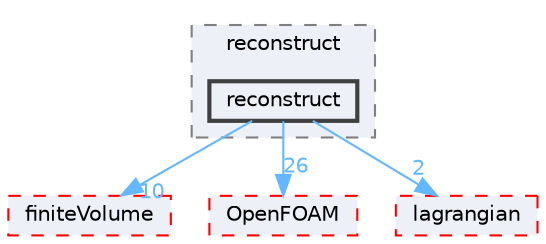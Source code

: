 digraph "src/parallel/reconstruct/reconstruct"
{
 // LATEX_PDF_SIZE
  bgcolor="transparent";
  edge [fontname=Helvetica,fontsize=10,labelfontname=Helvetica,labelfontsize=10];
  node [fontname=Helvetica,fontsize=10,shape=box,height=0.2,width=0.4];
  compound=true
  subgraph clusterdir_521ea32879fff4cdc7c502a515533bf9 {
    graph [ bgcolor="#edf0f7", pencolor="grey50", label="reconstruct", fontname=Helvetica,fontsize=10 style="filled,dashed", URL="dir_521ea32879fff4cdc7c502a515533bf9.html",tooltip=""]
  dir_8ecde0336c8113967f1acbb6f1b64eef [label="reconstruct", fillcolor="#edf0f7", color="grey25", style="filled,bold", URL="dir_8ecde0336c8113967f1acbb6f1b64eef.html",tooltip=""];
  }
  dir_9bd15774b555cf7259a6fa18f99fe99b [label="finiteVolume", fillcolor="#edf0f7", color="red", style="filled,dashed", URL="dir_9bd15774b555cf7259a6fa18f99fe99b.html",tooltip=""];
  dir_c5473ff19b20e6ec4dfe5c310b3778a8 [label="OpenFOAM", fillcolor="#edf0f7", color="red", style="filled,dashed", URL="dir_c5473ff19b20e6ec4dfe5c310b3778a8.html",tooltip=""];
  dir_f8c25efc4b6f6a8502a42d5af7554d23 [label="lagrangian", fillcolor="#edf0f7", color="red", style="filled,dashed", URL="dir_f8c25efc4b6f6a8502a42d5af7554d23.html",tooltip=""];
  dir_8ecde0336c8113967f1acbb6f1b64eef->dir_9bd15774b555cf7259a6fa18f99fe99b [headlabel="10", labeldistance=1.5 headhref="dir_003256_001387.html" href="dir_003256_001387.html" color="steelblue1" fontcolor="steelblue1"];
  dir_8ecde0336c8113967f1acbb6f1b64eef->dir_c5473ff19b20e6ec4dfe5c310b3778a8 [headlabel="26", labeldistance=1.5 headhref="dir_003256_002695.html" href="dir_003256_002695.html" color="steelblue1" fontcolor="steelblue1"];
  dir_8ecde0336c8113967f1acbb6f1b64eef->dir_f8c25efc4b6f6a8502a42d5af7554d23 [headlabel="2", labeldistance=1.5 headhref="dir_003256_002071.html" href="dir_003256_002071.html" color="steelblue1" fontcolor="steelblue1"];
}
